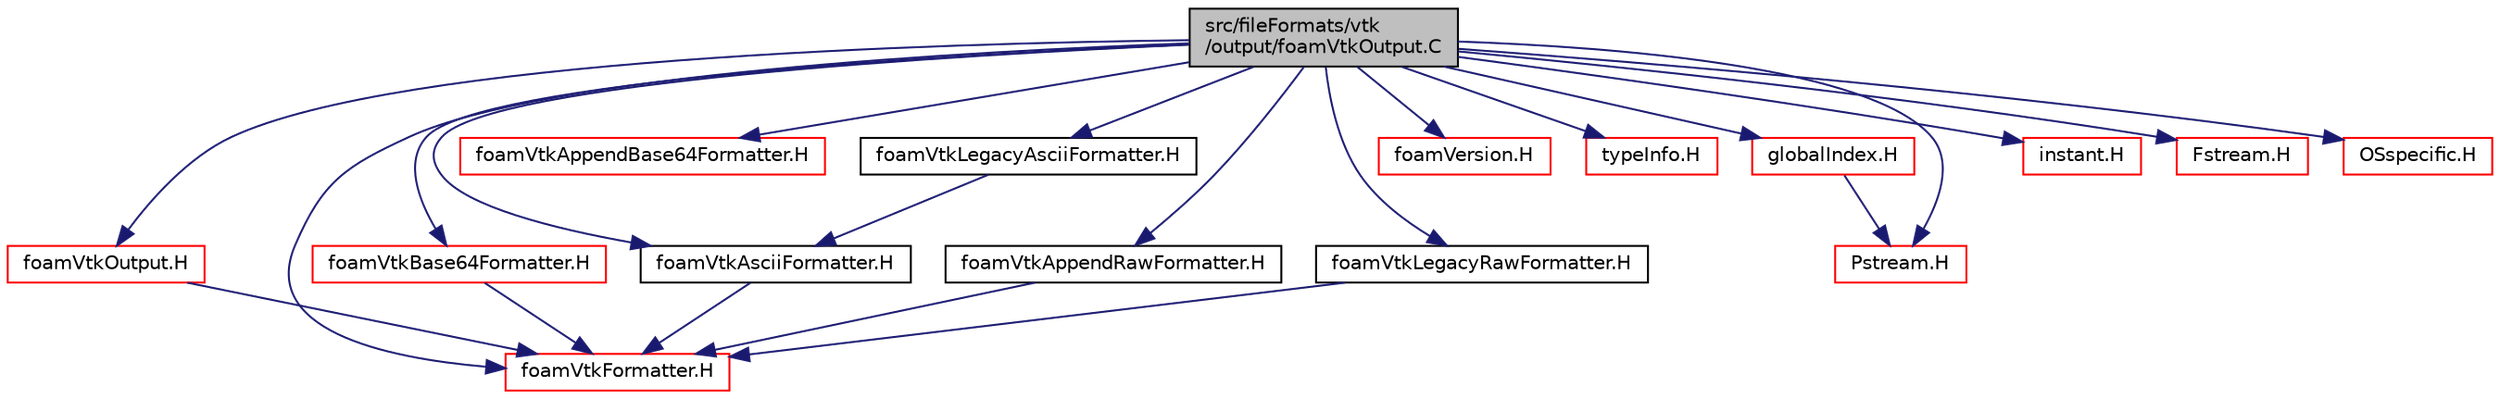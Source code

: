 digraph "src/fileFormats/vtk/output/foamVtkOutput.C"
{
  bgcolor="transparent";
  edge [fontname="Helvetica",fontsize="10",labelfontname="Helvetica",labelfontsize="10"];
  node [fontname="Helvetica",fontsize="10",shape=record];
  Node1 [label="src/fileFormats/vtk\l/output/foamVtkOutput.C",height=0.2,width=0.4,color="black", fillcolor="grey75", style="filled" fontcolor="black"];
  Node1 -> Node2 [color="midnightblue",fontsize="10",style="solid",fontname="Helvetica"];
  Node2 [label="foamVtkOutput.H",height=0.2,width=0.4,color="red",URL="$foamVtkOutput_8H.html"];
  Node2 -> Node3 [color="midnightblue",fontsize="10",style="solid",fontname="Helvetica"];
  Node3 [label="foamVtkFormatter.H",height=0.2,width=0.4,color="red",URL="$foamVtkFormatter_8H.html"];
  Node1 -> Node3 [color="midnightblue",fontsize="10",style="solid",fontname="Helvetica"];
  Node1 -> Node4 [color="midnightblue",fontsize="10",style="solid",fontname="Helvetica"];
  Node4 [label="foamVtkAsciiFormatter.H",height=0.2,width=0.4,color="black",URL="$foamVtkAsciiFormatter_8H.html"];
  Node4 -> Node3 [color="midnightblue",fontsize="10",style="solid",fontname="Helvetica"];
  Node1 -> Node5 [color="midnightblue",fontsize="10",style="solid",fontname="Helvetica"];
  Node5 [label="foamVtkBase64Formatter.H",height=0.2,width=0.4,color="red",URL="$foamVtkBase64Formatter_8H.html"];
  Node5 -> Node3 [color="midnightblue",fontsize="10",style="solid",fontname="Helvetica"];
  Node1 -> Node6 [color="midnightblue",fontsize="10",style="solid",fontname="Helvetica"];
  Node6 [label="foamVtkAppendBase64Formatter.H",height=0.2,width=0.4,color="red",URL="$foamVtkAppendBase64Formatter_8H.html"];
  Node1 -> Node7 [color="midnightblue",fontsize="10",style="solid",fontname="Helvetica"];
  Node7 [label="foamVtkAppendRawFormatter.H",height=0.2,width=0.4,color="black",URL="$foamVtkAppendRawFormatter_8H.html"];
  Node7 -> Node3 [color="midnightblue",fontsize="10",style="solid",fontname="Helvetica"];
  Node1 -> Node8 [color="midnightblue",fontsize="10",style="solid",fontname="Helvetica"];
  Node8 [label="foamVtkLegacyAsciiFormatter.H",height=0.2,width=0.4,color="black",URL="$foamVtkLegacyAsciiFormatter_8H.html"];
  Node8 -> Node4 [color="midnightblue",fontsize="10",style="solid",fontname="Helvetica"];
  Node1 -> Node9 [color="midnightblue",fontsize="10",style="solid",fontname="Helvetica"];
  Node9 [label="foamVtkLegacyRawFormatter.H",height=0.2,width=0.4,color="black",URL="$foamVtkLegacyRawFormatter_8H.html"];
  Node9 -> Node3 [color="midnightblue",fontsize="10",style="solid",fontname="Helvetica"];
  Node1 -> Node10 [color="midnightblue",fontsize="10",style="solid",fontname="Helvetica"];
  Node10 [label="foamVersion.H",height=0.2,width=0.4,color="red",URL="$foamVersion_8H.html"];
  Node1 -> Node11 [color="midnightblue",fontsize="10",style="solid",fontname="Helvetica"];
  Node11 [label="typeInfo.H",height=0.2,width=0.4,color="red",URL="$typeInfo_8H.html"];
  Node1 -> Node12 [color="midnightblue",fontsize="10",style="solid",fontname="Helvetica"];
  Node12 [label="globalIndex.H",height=0.2,width=0.4,color="red",URL="$globalIndex_8H.html"];
  Node12 -> Node13 [color="midnightblue",fontsize="10",style="solid",fontname="Helvetica"];
  Node13 [label="Pstream.H",height=0.2,width=0.4,color="red",URL="$Pstream_8H.html"];
  Node1 -> Node14 [color="midnightblue",fontsize="10",style="solid",fontname="Helvetica"];
  Node14 [label="instant.H",height=0.2,width=0.4,color="red",URL="$instant_8H.html"];
  Node1 -> Node15 [color="midnightblue",fontsize="10",style="solid",fontname="Helvetica"];
  Node15 [label="Fstream.H",height=0.2,width=0.4,color="red",URL="$Fstream_8H.html",tooltip="Input/output from file streams. "];
  Node1 -> Node13 [color="midnightblue",fontsize="10",style="solid",fontname="Helvetica"];
  Node1 -> Node16 [color="midnightblue",fontsize="10",style="solid",fontname="Helvetica"];
  Node16 [label="OSspecific.H",height=0.2,width=0.4,color="red",URL="$OSspecific_8H.html",tooltip="Functions used by OpenFOAM that are specific to POSIX compliant operating systems and need to be repl..."];
}
